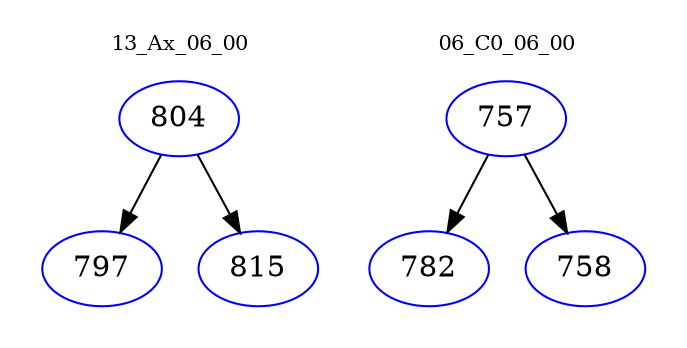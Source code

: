 digraph{
subgraph cluster_0 {
color = white
label = "13_Ax_06_00";
fontsize=10;
T0_804 [label="804", color="blue"]
T0_804 -> T0_797 [color="black"]
T0_797 [label="797", color="blue"]
T0_804 -> T0_815 [color="black"]
T0_815 [label="815", color="blue"]
}
subgraph cluster_1 {
color = white
label = "06_C0_06_00";
fontsize=10;
T1_757 [label="757", color="blue"]
T1_757 -> T1_782 [color="black"]
T1_782 [label="782", color="blue"]
T1_757 -> T1_758 [color="black"]
T1_758 [label="758", color="blue"]
}
}
